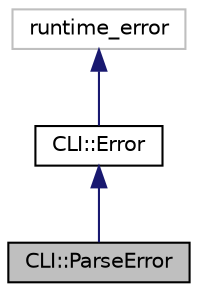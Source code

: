 digraph "CLI::ParseError"
{
  edge [fontname="Helvetica",fontsize="10",labelfontname="Helvetica",labelfontsize="10"];
  node [fontname="Helvetica",fontsize="10",shape=record];
  Node1 [label="CLI::ParseError",height=0.2,width=0.4,color="black", fillcolor="grey75", style="filled", fontcolor="black"];
  Node2 -> Node1 [dir="back",color="midnightblue",fontsize="10",style="solid",fontname="Helvetica"];
  Node2 [label="CLI::Error",height=0.2,width=0.4,color="black", fillcolor="white", style="filled",URL="$classCLI_1_1Error.html",tooltip="All errors derive from this one. "];
  Node3 -> Node2 [dir="back",color="midnightblue",fontsize="10",style="solid",fontname="Helvetica"];
  Node3 [label="runtime_error",height=0.2,width=0.4,color="grey75", fillcolor="white", style="filled"];
}

